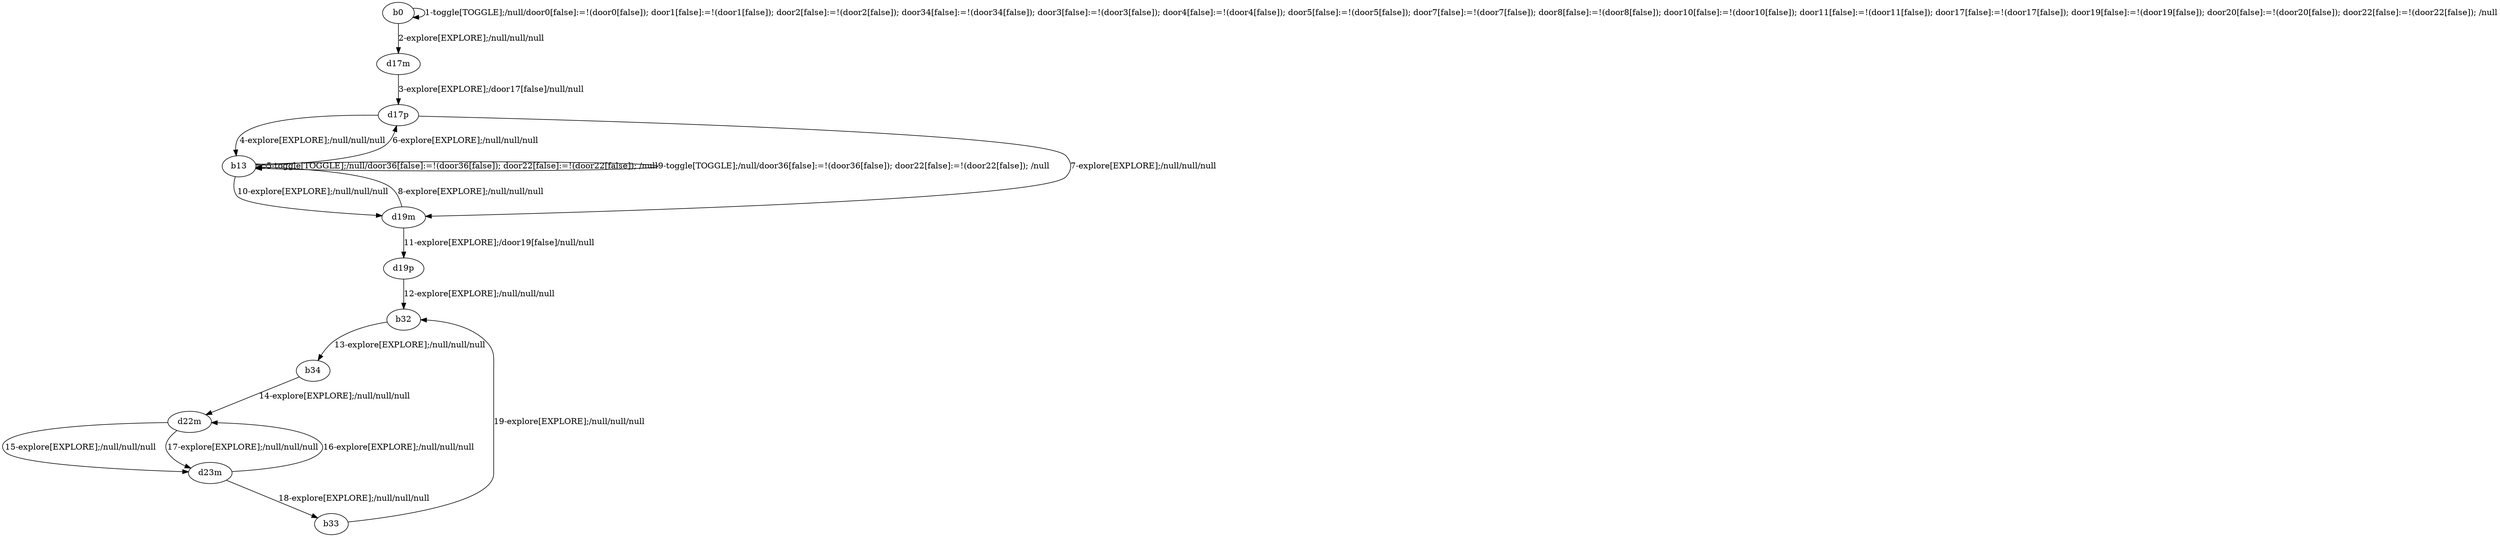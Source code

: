 # Total number of goals covered by this test: 1
# b33 --> b32

digraph g {
"b0" -> "b0" [label = "1-toggle[TOGGLE];/null/door0[false]:=!(door0[false]); door1[false]:=!(door1[false]); door2[false]:=!(door2[false]); door34[false]:=!(door34[false]); door3[false]:=!(door3[false]); door4[false]:=!(door4[false]); door5[false]:=!(door5[false]); door7[false]:=!(door7[false]); door8[false]:=!(door8[false]); door10[false]:=!(door10[false]); door11[false]:=!(door11[false]); door17[false]:=!(door17[false]); door19[false]:=!(door19[false]); door20[false]:=!(door20[false]); door22[false]:=!(door22[false]); /null"];
"b0" -> "d17m" [label = "2-explore[EXPLORE];/null/null/null"];
"d17m" -> "d17p" [label = "3-explore[EXPLORE];/door17[false]/null/null"];
"d17p" -> "b13" [label = "4-explore[EXPLORE];/null/null/null"];
"b13" -> "b13" [label = "5-toggle[TOGGLE];/null/door36[false]:=!(door36[false]); door22[false]:=!(door22[false]); /null"];
"b13" -> "d17p" [label = "6-explore[EXPLORE];/null/null/null"];
"d17p" -> "d19m" [label = "7-explore[EXPLORE];/null/null/null"];
"d19m" -> "b13" [label = "8-explore[EXPLORE];/null/null/null"];
"b13" -> "b13" [label = "9-toggle[TOGGLE];/null/door36[false]:=!(door36[false]); door22[false]:=!(door22[false]); /null"];
"b13" -> "d19m" [label = "10-explore[EXPLORE];/null/null/null"];
"d19m" -> "d19p" [label = "11-explore[EXPLORE];/door19[false]/null/null"];
"d19p" -> "b32" [label = "12-explore[EXPLORE];/null/null/null"];
"b32" -> "b34" [label = "13-explore[EXPLORE];/null/null/null"];
"b34" -> "d22m" [label = "14-explore[EXPLORE];/null/null/null"];
"d22m" -> "d23m" [label = "15-explore[EXPLORE];/null/null/null"];
"d23m" -> "d22m" [label = "16-explore[EXPLORE];/null/null/null"];
"d22m" -> "d23m" [label = "17-explore[EXPLORE];/null/null/null"];
"d23m" -> "b33" [label = "18-explore[EXPLORE];/null/null/null"];
"b33" -> "b32" [label = "19-explore[EXPLORE];/null/null/null"];
}